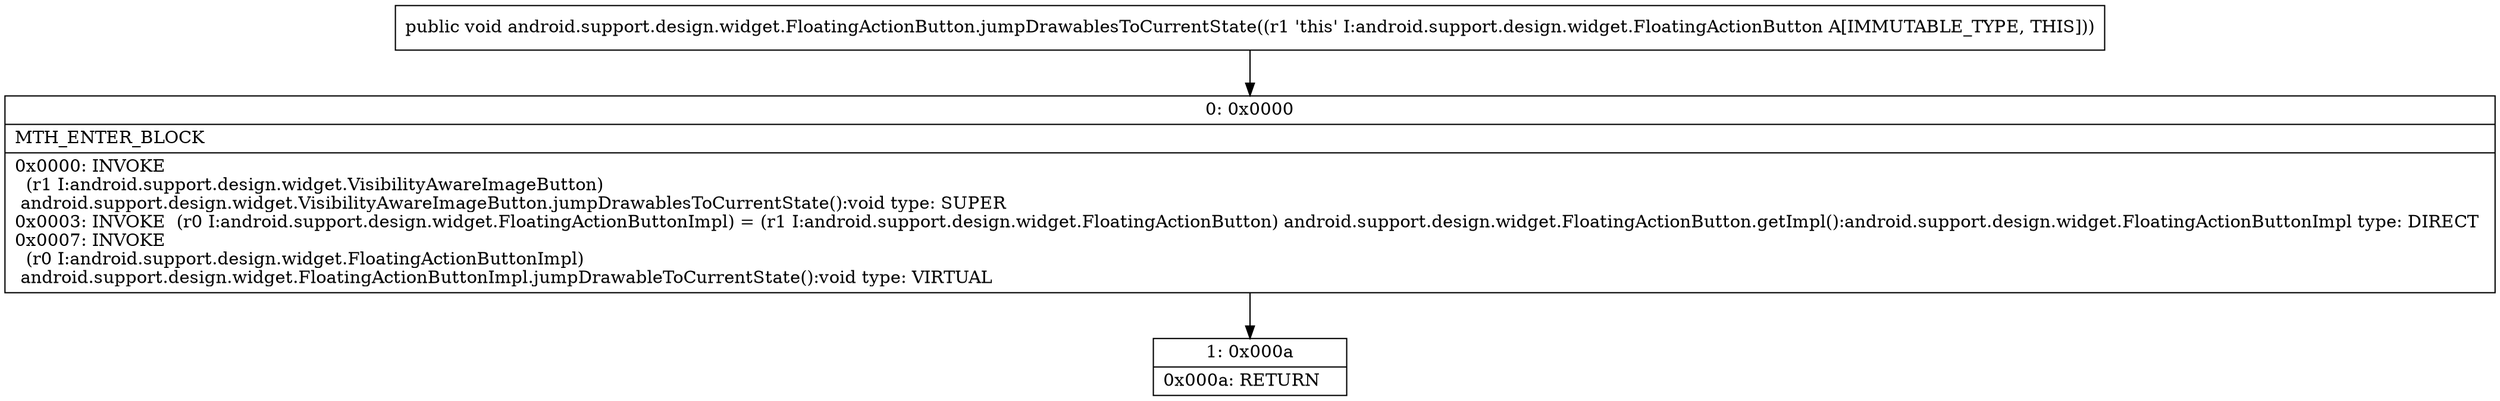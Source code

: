 digraph "CFG forandroid.support.design.widget.FloatingActionButton.jumpDrawablesToCurrentState()V" {
Node_0 [shape=record,label="{0\:\ 0x0000|MTH_ENTER_BLOCK\l|0x0000: INVOKE  \l  (r1 I:android.support.design.widget.VisibilityAwareImageButton)\l android.support.design.widget.VisibilityAwareImageButton.jumpDrawablesToCurrentState():void type: SUPER \l0x0003: INVOKE  (r0 I:android.support.design.widget.FloatingActionButtonImpl) = (r1 I:android.support.design.widget.FloatingActionButton) android.support.design.widget.FloatingActionButton.getImpl():android.support.design.widget.FloatingActionButtonImpl type: DIRECT \l0x0007: INVOKE  \l  (r0 I:android.support.design.widget.FloatingActionButtonImpl)\l android.support.design.widget.FloatingActionButtonImpl.jumpDrawableToCurrentState():void type: VIRTUAL \l}"];
Node_1 [shape=record,label="{1\:\ 0x000a|0x000a: RETURN   \l}"];
MethodNode[shape=record,label="{public void android.support.design.widget.FloatingActionButton.jumpDrawablesToCurrentState((r1 'this' I:android.support.design.widget.FloatingActionButton A[IMMUTABLE_TYPE, THIS])) }"];
MethodNode -> Node_0;
Node_0 -> Node_1;
}

